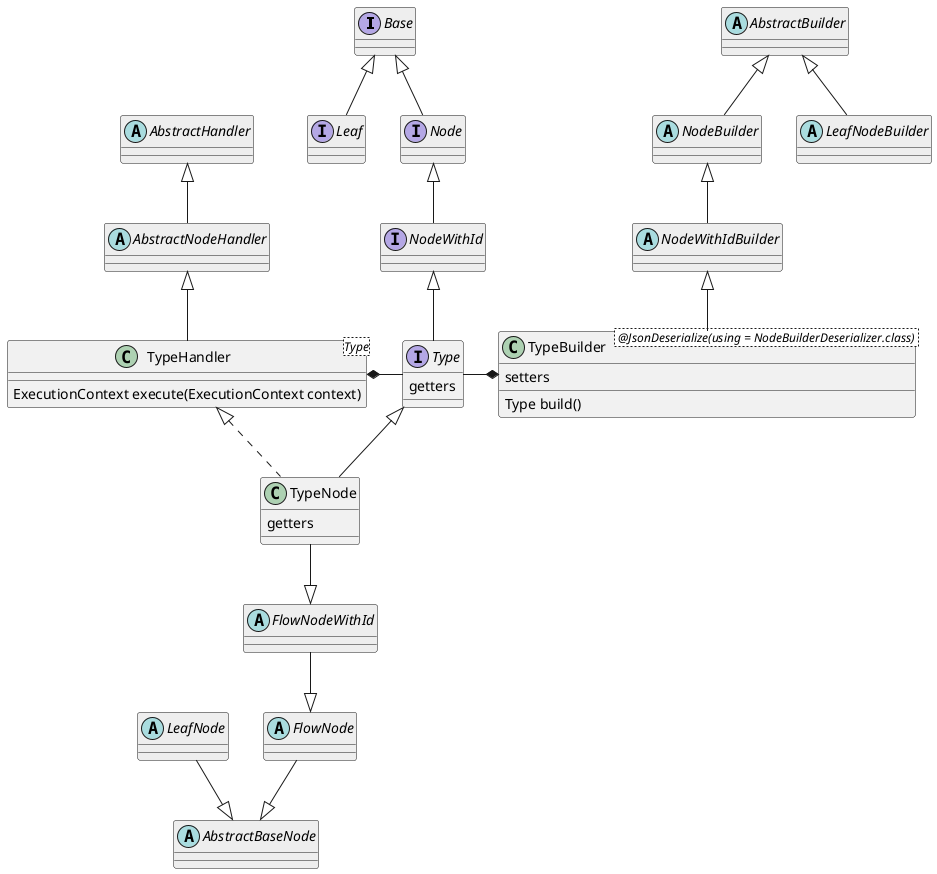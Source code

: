@startuml

interface Base #EEE {
}
interface Leaf #EEE {
}
interface Node #EEE {
}
interface NodeWithId #EEE {
}
interface Type {
    getters
}

Base <|-down- Leaf
Base <|-down- Node
Node <|-down- NodeWithId
NodeWithId <|-down- Type
Type <|-- TypeNode

abstract class AbstractBaseNode #EEE
abstract class FlowNode #EEE
abstract class LeafNode #EEE
abstract class FlowNodeWithId #EEE
class TypeNode {
    getters
}

AbstractBaseNode <|-up- FlowNode
AbstractBaseNode <|-up- LeafNode
FlowNode <|-up- FlowNodeWithId
FlowNodeWithId <|-up- TypeNode



abstract class AbstractBuilder #EEE
abstract class NodeBuilder #EEE
abstract class LeafNodeBuilder #EEE
abstract class NodeWithIdBuilder #EEE
class TypeBuilder < @JsonDeserialize(using = NodeBuilderDeserializer.class) > {
    setters
    Type build()
}

TypeBuilder *-left- Type
AbstractBuilder <|-- LeafNodeBuilder
AbstractBuilder <|-- NodeBuilder
NodeBuilder <|-- NodeWithIdBuilder
NodeWithIdBuilder <|-down- TypeBuilder


abstract class AbstractHandler #EEE
abstract class AbstractNodeHandler #EEE extends AbstractHandler

class TypeHandler<Type> extends AbstractNodeHandler {
    ExecutionContext execute(ExecutionContext context)
}

TypeHandler *- Type
TypeHandler <|.. TypeNode

@enduml
